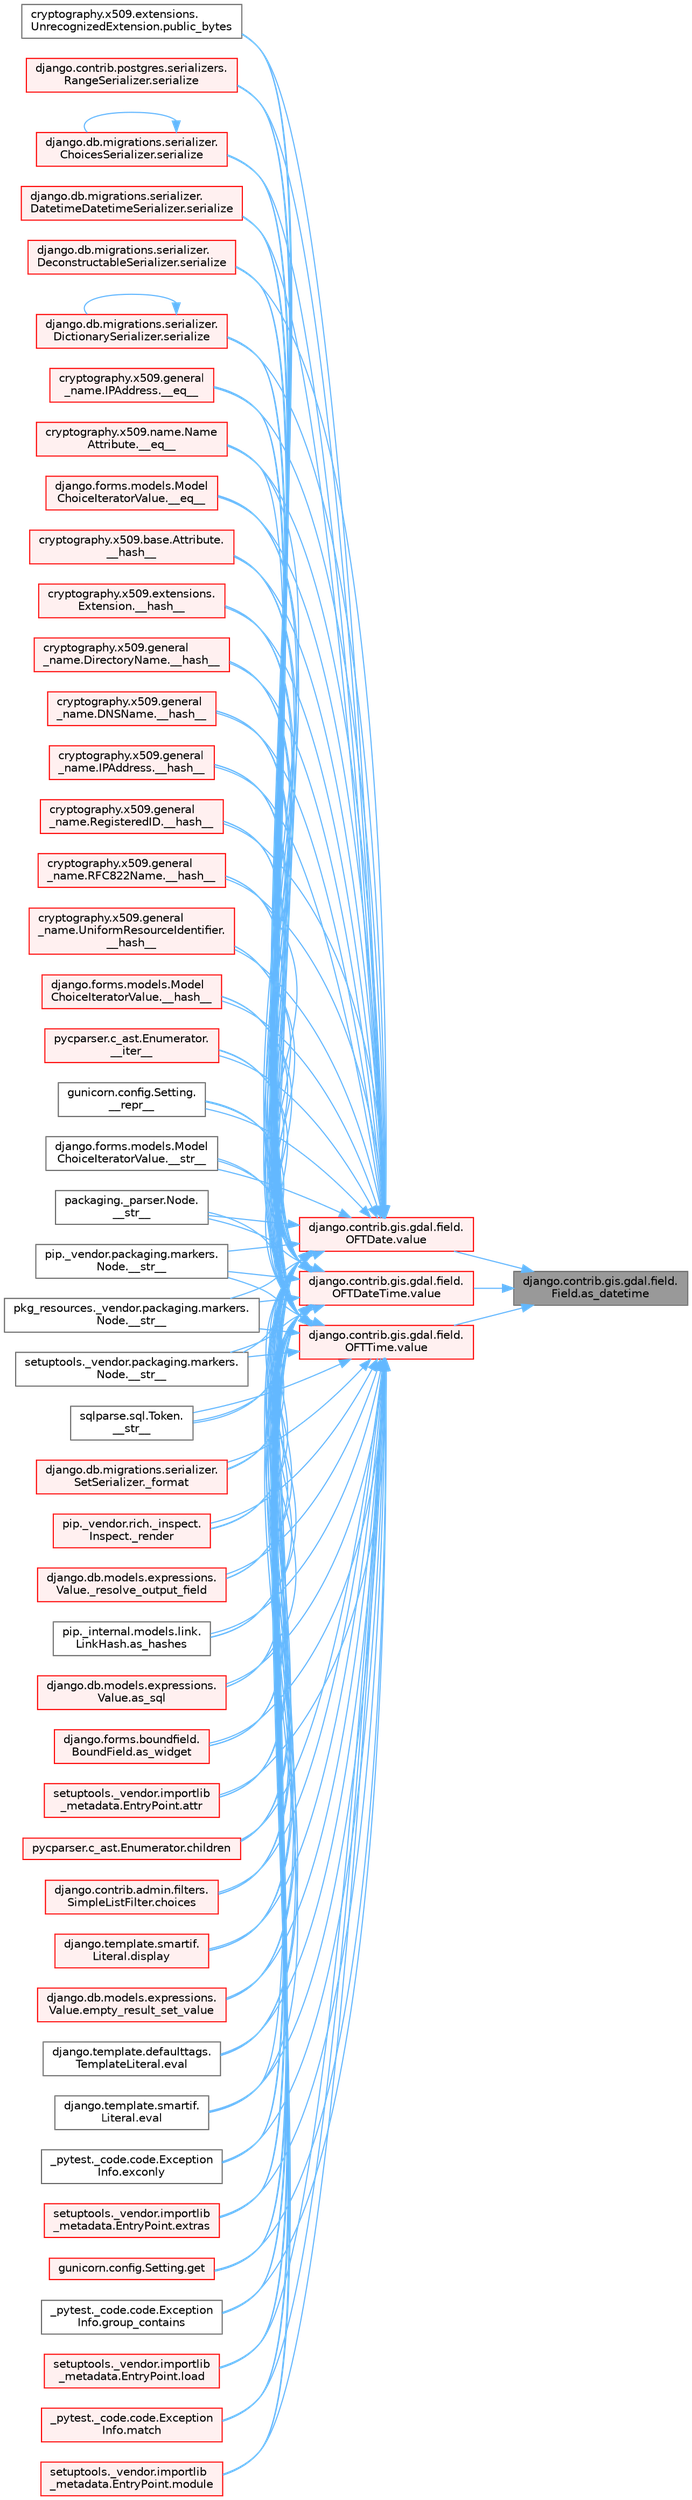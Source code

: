 digraph "django.contrib.gis.gdal.field.Field.as_datetime"
{
 // LATEX_PDF_SIZE
  bgcolor="transparent";
  edge [fontname=Helvetica,fontsize=10,labelfontname=Helvetica,labelfontsize=10];
  node [fontname=Helvetica,fontsize=10,shape=box,height=0.2,width=0.4];
  rankdir="RL";
  Node1 [id="Node000001",label="django.contrib.gis.gdal.field.\lField.as_datetime",height=0.2,width=0.4,color="gray40", fillcolor="grey60", style="filled", fontcolor="black",tooltip=" "];
  Node1 -> Node2 [id="edge1_Node000001_Node000002",dir="back",color="steelblue1",style="solid",tooltip=" "];
  Node2 [id="Node000002",label="django.contrib.gis.gdal.field.\lOFTDate.value",height=0.2,width=0.4,color="red", fillcolor="#FFF0F0", style="filled",URL="$classdjango_1_1contrib_1_1gis_1_1gdal_1_1field_1_1_o_f_t_date.html#a1b70bed1d73b01c2dbbb215c85f318b1",tooltip=" "];
  Node2 -> Node3 [id="edge2_Node000002_Node000003",dir="back",color="steelblue1",style="solid",tooltip=" "];
  Node3 [id="Node000003",label="cryptography.x509.general\l_name.IPAddress.__eq__",height=0.2,width=0.4,color="red", fillcolor="#FFF0F0", style="filled",URL="$classcryptography_1_1x509_1_1general__name_1_1_i_p_address.html#a9f03c0f27b7fab1555e850429408e0c6",tooltip=" "];
  Node2 -> Node12 [id="edge3_Node000002_Node000012",dir="back",color="steelblue1",style="solid",tooltip=" "];
  Node12 [id="Node000012",label="cryptography.x509.name.Name\lAttribute.__eq__",height=0.2,width=0.4,color="red", fillcolor="#FFF0F0", style="filled",URL="$classcryptography_1_1x509_1_1name_1_1_name_attribute.html#a3f7665b71204e40b3ad9e6f6cbd9c76b",tooltip=" "];
  Node2 -> Node13 [id="edge4_Node000002_Node000013",dir="back",color="steelblue1",style="solid",tooltip=" "];
  Node13 [id="Node000013",label="django.forms.models.Model\lChoiceIteratorValue.__eq__",height=0.2,width=0.4,color="red", fillcolor="#FFF0F0", style="filled",URL="$classdjango_1_1forms_1_1models_1_1_model_choice_iterator_value.html#a5e0a7c8283981cabbbd59372a3664ba4",tooltip=" "];
  Node2 -> Node14 [id="edge5_Node000002_Node000014",dir="back",color="steelblue1",style="solid",tooltip=" "];
  Node14 [id="Node000014",label="cryptography.x509.base.Attribute.\l__hash__",height=0.2,width=0.4,color="red", fillcolor="#FFF0F0", style="filled",URL="$classcryptography_1_1x509_1_1base_1_1_attribute.html#ac75831a8a55d19823de67d9bd79fea12",tooltip=" "];
  Node2 -> Node17 [id="edge6_Node000002_Node000017",dir="back",color="steelblue1",style="solid",tooltip=" "];
  Node17 [id="Node000017",label="cryptography.x509.extensions.\lExtension.__hash__",height=0.2,width=0.4,color="red", fillcolor="#FFF0F0", style="filled",URL="$classcryptography_1_1x509_1_1extensions_1_1_extension.html#a7744510faba9373c947790041c25021e",tooltip=" "];
  Node2 -> Node18 [id="edge7_Node000002_Node000018",dir="back",color="steelblue1",style="solid",tooltip=" "];
  Node18 [id="Node000018",label="cryptography.x509.general\l_name.DirectoryName.__hash__",height=0.2,width=0.4,color="red", fillcolor="#FFF0F0", style="filled",URL="$classcryptography_1_1x509_1_1general__name_1_1_directory_name.html#a72d42dff890691a0b51125ae2f26044e",tooltip=" "];
  Node2 -> Node19 [id="edge8_Node000002_Node000019",dir="back",color="steelblue1",style="solid",tooltip=" "];
  Node19 [id="Node000019",label="cryptography.x509.general\l_name.DNSName.__hash__",height=0.2,width=0.4,color="red", fillcolor="#FFF0F0", style="filled",URL="$classcryptography_1_1x509_1_1general__name_1_1_d_n_s_name.html#a460f8dfd06b7596ce04fd2167416fded",tooltip=" "];
  Node2 -> Node20 [id="edge9_Node000002_Node000020",dir="back",color="steelblue1",style="solid",tooltip=" "];
  Node20 [id="Node000020",label="cryptography.x509.general\l_name.IPAddress.__hash__",height=0.2,width=0.4,color="red", fillcolor="#FFF0F0", style="filled",URL="$classcryptography_1_1x509_1_1general__name_1_1_i_p_address.html#ab656cae16308d1b2937a28d05fb6c4d0",tooltip=" "];
  Node2 -> Node21 [id="edge10_Node000002_Node000021",dir="back",color="steelblue1",style="solid",tooltip=" "];
  Node21 [id="Node000021",label="cryptography.x509.general\l_name.RegisteredID.__hash__",height=0.2,width=0.4,color="red", fillcolor="#FFF0F0", style="filled",URL="$classcryptography_1_1x509_1_1general__name_1_1_registered_i_d.html#af8d2046e0999f369244c67c2198733a7",tooltip=" "];
  Node2 -> Node22 [id="edge11_Node000002_Node000022",dir="back",color="steelblue1",style="solid",tooltip=" "];
  Node22 [id="Node000022",label="cryptography.x509.general\l_name.RFC822Name.__hash__",height=0.2,width=0.4,color="red", fillcolor="#FFF0F0", style="filled",URL="$classcryptography_1_1x509_1_1general__name_1_1_r_f_c822_name.html#a81035374ac9fb28683c691986d008647",tooltip=" "];
  Node2 -> Node23 [id="edge12_Node000002_Node000023",dir="back",color="steelblue1",style="solid",tooltip=" "];
  Node23 [id="Node000023",label="cryptography.x509.general\l_name.UniformResourceIdentifier.\l__hash__",height=0.2,width=0.4,color="red", fillcolor="#FFF0F0", style="filled",URL="$classcryptography_1_1x509_1_1general__name_1_1_uniform_resource_identifier.html#ac855ede87ae6fe5259923efe7a93fb86",tooltip=" "];
  Node2 -> Node24 [id="edge13_Node000002_Node000024",dir="back",color="steelblue1",style="solid",tooltip=" "];
  Node24 [id="Node000024",label="django.forms.models.Model\lChoiceIteratorValue.__hash__",height=0.2,width=0.4,color="red", fillcolor="#FFF0F0", style="filled",URL="$classdjango_1_1forms_1_1models_1_1_model_choice_iterator_value.html#a4e38034545989b541d673781515faa87",tooltip=" "];
  Node2 -> Node25 [id="edge14_Node000002_Node000025",dir="back",color="steelblue1",style="solid",tooltip=" "];
  Node25 [id="Node000025",label="pycparser.c_ast.Enumerator.\l__iter__",height=0.2,width=0.4,color="red", fillcolor="#FFF0F0", style="filled",URL="$classpycparser_1_1c__ast_1_1_enumerator.html#a3cf4b212d12eecc5f6dc9519e168e4d6",tooltip=" "];
  Node2 -> Node28 [id="edge15_Node000002_Node000028",dir="back",color="steelblue1",style="solid",tooltip=" "];
  Node28 [id="Node000028",label="gunicorn.config.Setting.\l__repr__",height=0.2,width=0.4,color="grey40", fillcolor="white", style="filled",URL="$classgunicorn_1_1config_1_1_setting.html#aac61cf1b2eeb8df9723694b12567d07b",tooltip=" "];
  Node2 -> Node29 [id="edge16_Node000002_Node000029",dir="back",color="steelblue1",style="solid",tooltip=" "];
  Node29 [id="Node000029",label="django.forms.models.Model\lChoiceIteratorValue.__str__",height=0.2,width=0.4,color="grey40", fillcolor="white", style="filled",URL="$classdjango_1_1forms_1_1models_1_1_model_choice_iterator_value.html#afbc2913ec5456c1b548c158e842675e8",tooltip=" "];
  Node2 -> Node30 [id="edge17_Node000002_Node000030",dir="back",color="steelblue1",style="solid",tooltip=" "];
  Node30 [id="Node000030",label="packaging._parser.Node.\l__str__",height=0.2,width=0.4,color="grey40", fillcolor="white", style="filled",URL="$classpackaging_1_1__parser_1_1_node.html#a9e6bb62d834f746ff13813cd8b633ee9",tooltip=" "];
  Node2 -> Node31 [id="edge18_Node000002_Node000031",dir="back",color="steelblue1",style="solid",tooltip=" "];
  Node31 [id="Node000031",label="pip._vendor.packaging.markers.\lNode.__str__",height=0.2,width=0.4,color="grey40", fillcolor="white", style="filled",URL="$classpip_1_1__vendor_1_1packaging_1_1markers_1_1_node.html#a62e2e518274efa7011d55b0db12e61b6",tooltip=" "];
  Node2 -> Node32 [id="edge19_Node000002_Node000032",dir="back",color="steelblue1",style="solid",tooltip=" "];
  Node32 [id="Node000032",label="pkg_resources._vendor.packaging.markers.\lNode.__str__",height=0.2,width=0.4,color="grey40", fillcolor="white", style="filled",URL="$classpkg__resources_1_1__vendor_1_1packaging_1_1markers_1_1_node.html#a497b7878028993667ba8cac3657c571e",tooltip=" "];
  Node2 -> Node33 [id="edge20_Node000002_Node000033",dir="back",color="steelblue1",style="solid",tooltip=" "];
  Node33 [id="Node000033",label="setuptools._vendor.packaging.markers.\lNode.__str__",height=0.2,width=0.4,color="grey40", fillcolor="white", style="filled",URL="$classsetuptools_1_1__vendor_1_1packaging_1_1markers_1_1_node.html#a61cd93b00c64e6b2b8c4c35028463f98",tooltip=" "];
  Node2 -> Node34 [id="edge21_Node000002_Node000034",dir="back",color="steelblue1",style="solid",tooltip=" "];
  Node34 [id="Node000034",label="sqlparse.sql.Token.\l__str__",height=0.2,width=0.4,color="grey40", fillcolor="white", style="filled",URL="$classsqlparse_1_1sql_1_1_token.html#a256bde9f3e5675c64ead73d8d2d9dede",tooltip=" "];
  Node2 -> Node35 [id="edge22_Node000002_Node000035",dir="back",color="steelblue1",style="solid",tooltip=" "];
  Node35 [id="Node000035",label="django.db.migrations.serializer.\lSetSerializer._format",height=0.2,width=0.4,color="red", fillcolor="#FFF0F0", style="filled",URL="$classdjango_1_1db_1_1migrations_1_1serializer_1_1_set_serializer.html#a1d6076a3f50e13eb091ca873f4e98a04",tooltip=" "];
  Node2 -> Node946 [id="edge23_Node000002_Node000946",dir="back",color="steelblue1",style="solid",tooltip=" "];
  Node946 [id="Node000946",label="pip._vendor.rich._inspect.\lInspect._render",height=0.2,width=0.4,color="red", fillcolor="#FFF0F0", style="filled",URL="$classpip_1_1__vendor_1_1rich_1_1__inspect_1_1_inspect.html#a9bb6dcacc52f9f07c1d4b7f526789003",tooltip=" "];
  Node2 -> Node956 [id="edge24_Node000002_Node000956",dir="back",color="steelblue1",style="solid",tooltip=" "];
  Node956 [id="Node000956",label="django.db.models.expressions.\lValue._resolve_output_field",height=0.2,width=0.4,color="red", fillcolor="#FFF0F0", style="filled",URL="$classdjango_1_1db_1_1models_1_1expressions_1_1_value.html#af1af121c7b76f0e7325f3276049675dd",tooltip=" "];
  Node2 -> Node1202 [id="edge25_Node000002_Node001202",dir="back",color="steelblue1",style="solid",tooltip=" "];
  Node1202 [id="Node001202",label="pip._internal.models.link.\lLinkHash.as_hashes",height=0.2,width=0.4,color="grey40", fillcolor="white", style="filled",URL="$classpip_1_1__internal_1_1models_1_1link_1_1_link_hash.html#a7ad4ea270534955d3a4e031076e8d3c7",tooltip=" "];
  Node2 -> Node961 [id="edge26_Node000002_Node000961",dir="back",color="steelblue1",style="solid",tooltip=" "];
  Node961 [id="Node000961",label="django.db.models.expressions.\lValue.as_sql",height=0.2,width=0.4,color="red", fillcolor="#FFF0F0", style="filled",URL="$classdjango_1_1db_1_1models_1_1expressions_1_1_value.html#a2471e71c0db69e52fdb3016f8e97a111",tooltip=" "];
  Node2 -> Node1923 [id="edge27_Node000002_Node001923",dir="back",color="steelblue1",style="solid",tooltip=" "];
  Node1923 [id="Node001923",label="django.forms.boundfield.\lBoundField.as_widget",height=0.2,width=0.4,color="red", fillcolor="#FFF0F0", style="filled",URL="$classdjango_1_1forms_1_1boundfield_1_1_bound_field.html#af3c626b882960bf15842e46b92148be6",tooltip=" "];
  Node2 -> Node1927 [id="edge28_Node000002_Node001927",dir="back",color="steelblue1",style="solid",tooltip=" "];
  Node1927 [id="Node001927",label="setuptools._vendor.importlib\l_metadata.EntryPoint.attr",height=0.2,width=0.4,color="red", fillcolor="#FFF0F0", style="filled",URL="$classsetuptools_1_1__vendor_1_1importlib__metadata_1_1_entry_point.html#aabd496e73aa6546a504e62648c493978",tooltip=" "];
  Node2 -> Node1932 [id="edge29_Node000002_Node001932",dir="back",color="steelblue1",style="solid",tooltip=" "];
  Node1932 [id="Node001932",label="pycparser.c_ast.Enumerator.children",height=0.2,width=0.4,color="red", fillcolor="#FFF0F0", style="filled",URL="$classpycparser_1_1c__ast_1_1_enumerator.html#a96ee9f70f433cf2b3daf1d163e59d3d6",tooltip=" "];
  Node2 -> Node1933 [id="edge30_Node000002_Node001933",dir="back",color="steelblue1",style="solid",tooltip=" "];
  Node1933 [id="Node001933",label="django.contrib.admin.filters.\lSimpleListFilter.choices",height=0.2,width=0.4,color="red", fillcolor="#FFF0F0", style="filled",URL="$classdjango_1_1contrib_1_1admin_1_1filters_1_1_simple_list_filter.html#a78c6d86dc920875f1170f747e043f50d",tooltip=" "];
  Node2 -> Node1985 [id="edge31_Node000002_Node001985",dir="back",color="steelblue1",style="solid",tooltip=" "];
  Node1985 [id="Node001985",label="django.template.smartif.\lLiteral.display",height=0.2,width=0.4,color="red", fillcolor="#FFF0F0", style="filled",URL="$classdjango_1_1template_1_1smartif_1_1_literal.html#a77e2e9e9b26d200150b8e3ac7f4766dd",tooltip=" "];
  Node2 -> Node2050 [id="edge32_Node000002_Node002050",dir="back",color="steelblue1",style="solid",tooltip=" "];
  Node2050 [id="Node002050",label="django.db.models.expressions.\lValue.empty_result_set_value",height=0.2,width=0.4,color="red", fillcolor="#FFF0F0", style="filled",URL="$classdjango_1_1db_1_1models_1_1expressions_1_1_value.html#a414da85ff28e3c167fc7d00e1f0c41b4",tooltip=" "];
  Node2 -> Node2051 [id="edge33_Node000002_Node002051",dir="back",color="steelblue1",style="solid",tooltip=" "];
  Node2051 [id="Node002051",label="django.template.defaulttags.\lTemplateLiteral.eval",height=0.2,width=0.4,color="grey40", fillcolor="white", style="filled",URL="$classdjango_1_1template_1_1defaulttags_1_1_template_literal.html#a5e2931d2cb642386e0c9200913888582",tooltip=" "];
  Node2 -> Node2052 [id="edge34_Node000002_Node002052",dir="back",color="steelblue1",style="solid",tooltip=" "];
  Node2052 [id="Node002052",label="django.template.smartif.\lLiteral.eval",height=0.2,width=0.4,color="grey40", fillcolor="white", style="filled",URL="$classdjango_1_1template_1_1smartif_1_1_literal.html#a38c7531149db84b909dbdc281a510fdc",tooltip=" "];
  Node2 -> Node2053 [id="edge35_Node000002_Node002053",dir="back",color="steelblue1",style="solid",tooltip=" "];
  Node2053 [id="Node002053",label="_pytest._code.code.Exception\lInfo.exconly",height=0.2,width=0.4,color="grey40", fillcolor="white", style="filled",URL="$class__pytest_1_1__code_1_1code_1_1_exception_info.html#af914645a1bd6a60df65413f81be404d2",tooltip=" "];
  Node2 -> Node2054 [id="edge36_Node000002_Node002054",dir="back",color="steelblue1",style="solid",tooltip=" "];
  Node2054 [id="Node002054",label="setuptools._vendor.importlib\l_metadata.EntryPoint.extras",height=0.2,width=0.4,color="red", fillcolor="#FFF0F0", style="filled",URL="$classsetuptools_1_1__vendor_1_1importlib__metadata_1_1_entry_point.html#a959028f40566e604120f75d1172b7553",tooltip=" "];
  Node2 -> Node2340 [id="edge37_Node000002_Node002340",dir="back",color="steelblue1",style="solid",tooltip=" "];
  Node2340 [id="Node002340",label="gunicorn.config.Setting.get",height=0.2,width=0.4,color="red", fillcolor="#FFF0F0", style="filled",URL="$classgunicorn_1_1config_1_1_setting.html#a073fc5db1c568f183f22d137009d059f",tooltip=" "];
  Node2 -> Node2341 [id="edge38_Node000002_Node002341",dir="back",color="steelblue1",style="solid",tooltip=" "];
  Node2341 [id="Node002341",label="_pytest._code.code.Exception\lInfo.group_contains",height=0.2,width=0.4,color="grey40", fillcolor="white", style="filled",URL="$class__pytest_1_1__code_1_1code_1_1_exception_info.html#a22d76c2c80c349a23d80b678ade457a3",tooltip=" "];
  Node2 -> Node2342 [id="edge39_Node000002_Node002342",dir="back",color="steelblue1",style="solid",tooltip=" "];
  Node2342 [id="Node002342",label="setuptools._vendor.importlib\l_metadata.EntryPoint.load",height=0.2,width=0.4,color="red", fillcolor="#FFF0F0", style="filled",URL="$classsetuptools_1_1__vendor_1_1importlib__metadata_1_1_entry_point.html#a609a1ac87285ab214a4473c3e0c9037d",tooltip=" "];
  Node2 -> Node2343 [id="edge40_Node000002_Node002343",dir="back",color="steelblue1",style="solid",tooltip=" "];
  Node2343 [id="Node002343",label="_pytest._code.code.Exception\lInfo.match",height=0.2,width=0.4,color="red", fillcolor="#FFF0F0", style="filled",URL="$class__pytest_1_1__code_1_1code_1_1_exception_info.html#add2b41099a93570ca05b03a5c61af0c1",tooltip=" "];
  Node2 -> Node2379 [id="edge41_Node000002_Node002379",dir="back",color="steelblue1",style="solid",tooltip=" "];
  Node2379 [id="Node002379",label="setuptools._vendor.importlib\l_metadata.EntryPoint.module",height=0.2,width=0.4,color="red", fillcolor="#FFF0F0", style="filled",URL="$classsetuptools_1_1__vendor_1_1importlib__metadata_1_1_entry_point.html#ab0cf8662ae1b114f079d464a9bdbb70f",tooltip=" "];
  Node2 -> Node2393 [id="edge42_Node000002_Node002393",dir="back",color="steelblue1",style="solid",tooltip=" "];
  Node2393 [id="Node002393",label="cryptography.x509.extensions.\lUnrecognizedExtension.public_bytes",height=0.2,width=0.4,color="grey40", fillcolor="white", style="filled",URL="$classcryptography_1_1x509_1_1extensions_1_1_unrecognized_extension.html#aed00f9b850ea51e85b6075d6a1794cdc",tooltip=" "];
  Node2 -> Node2394 [id="edge43_Node000002_Node002394",dir="back",color="steelblue1",style="solid",tooltip=" "];
  Node2394 [id="Node002394",label="django.contrib.postgres.serializers.\lRangeSerializer.serialize",height=0.2,width=0.4,color="red", fillcolor="#FFF0F0", style="filled",URL="$classdjango_1_1contrib_1_1postgres_1_1serializers_1_1_range_serializer.html#afad32d7bbc5e5989a1a049e0ac0b6750",tooltip=" "];
  Node2 -> Node2396 [id="edge44_Node000002_Node002396",dir="back",color="steelblue1",style="solid",tooltip=" "];
  Node2396 [id="Node002396",label="django.db.migrations.serializer.\lChoicesSerializer.serialize",height=0.2,width=0.4,color="red", fillcolor="#FFF0F0", style="filled",URL="$classdjango_1_1db_1_1migrations_1_1serializer_1_1_choices_serializer.html#a2efb6c5c75efbaf01db1bf7eef4fc307",tooltip=" "];
  Node2396 -> Node2396 [id="edge45_Node002396_Node002396",dir="back",color="steelblue1",style="solid",tooltip=" "];
  Node2 -> Node2397 [id="edge46_Node000002_Node002397",dir="back",color="steelblue1",style="solid",tooltip=" "];
  Node2397 [id="Node002397",label="django.db.migrations.serializer.\lDatetimeDatetimeSerializer.serialize",height=0.2,width=0.4,color="red", fillcolor="#FFF0F0", style="filled",URL="$classdjango_1_1db_1_1migrations_1_1serializer_1_1_datetime_datetime_serializer.html#ad9cfe436f7daad93c7d56ce09f69db5b",tooltip=" "];
  Node2 -> Node2398 [id="edge47_Node000002_Node002398",dir="back",color="steelblue1",style="solid",tooltip=" "];
  Node2398 [id="Node002398",label="django.db.migrations.serializer.\lDeconstructableSerializer.serialize",height=0.2,width=0.4,color="red", fillcolor="#FFF0F0", style="filled",URL="$classdjango_1_1db_1_1migrations_1_1serializer_1_1_deconstructable_serializer.html#adea6ca795b2052e80619530dfb5706dd",tooltip=" "];
  Node2 -> Node2402 [id="edge48_Node000002_Node002402",dir="back",color="steelblue1",style="solid",tooltip=" "];
  Node2402 [id="Node002402",label="django.db.migrations.serializer.\lDictionarySerializer.serialize",height=0.2,width=0.4,color="red", fillcolor="#FFF0F0", style="filled",URL="$classdjango_1_1db_1_1migrations_1_1serializer_1_1_dictionary_serializer.html#a6efaf347fe3e41be93025eb8ea0a2441",tooltip=" "];
  Node2402 -> Node2402 [id="edge49_Node002402_Node002402",dir="back",color="steelblue1",style="solid",tooltip=" "];
  Node1 -> Node3180 [id="edge50_Node000001_Node003180",dir="back",color="steelblue1",style="solid",tooltip=" "];
  Node3180 [id="Node003180",label="django.contrib.gis.gdal.field.\lOFTDateTime.value",height=0.2,width=0.4,color="red", fillcolor="#FFF0F0", style="filled",URL="$classdjango_1_1contrib_1_1gis_1_1gdal_1_1field_1_1_o_f_t_date_time.html#a90dc99581d0efab92ef193eaea54300e",tooltip=" "];
  Node3180 -> Node3 [id="edge51_Node003180_Node000003",dir="back",color="steelblue1",style="solid",tooltip=" "];
  Node3180 -> Node12 [id="edge52_Node003180_Node000012",dir="back",color="steelblue1",style="solid",tooltip=" "];
  Node3180 -> Node13 [id="edge53_Node003180_Node000013",dir="back",color="steelblue1",style="solid",tooltip=" "];
  Node3180 -> Node14 [id="edge54_Node003180_Node000014",dir="back",color="steelblue1",style="solid",tooltip=" "];
  Node3180 -> Node17 [id="edge55_Node003180_Node000017",dir="back",color="steelblue1",style="solid",tooltip=" "];
  Node3180 -> Node18 [id="edge56_Node003180_Node000018",dir="back",color="steelblue1",style="solid",tooltip=" "];
  Node3180 -> Node19 [id="edge57_Node003180_Node000019",dir="back",color="steelblue1",style="solid",tooltip=" "];
  Node3180 -> Node20 [id="edge58_Node003180_Node000020",dir="back",color="steelblue1",style="solid",tooltip=" "];
  Node3180 -> Node21 [id="edge59_Node003180_Node000021",dir="back",color="steelblue1",style="solid",tooltip=" "];
  Node3180 -> Node22 [id="edge60_Node003180_Node000022",dir="back",color="steelblue1",style="solid",tooltip=" "];
  Node3180 -> Node23 [id="edge61_Node003180_Node000023",dir="back",color="steelblue1",style="solid",tooltip=" "];
  Node3180 -> Node24 [id="edge62_Node003180_Node000024",dir="back",color="steelblue1",style="solid",tooltip=" "];
  Node3180 -> Node25 [id="edge63_Node003180_Node000025",dir="back",color="steelblue1",style="solid",tooltip=" "];
  Node3180 -> Node28 [id="edge64_Node003180_Node000028",dir="back",color="steelblue1",style="solid",tooltip=" "];
  Node3180 -> Node29 [id="edge65_Node003180_Node000029",dir="back",color="steelblue1",style="solid",tooltip=" "];
  Node3180 -> Node30 [id="edge66_Node003180_Node000030",dir="back",color="steelblue1",style="solid",tooltip=" "];
  Node3180 -> Node31 [id="edge67_Node003180_Node000031",dir="back",color="steelblue1",style="solid",tooltip=" "];
  Node3180 -> Node32 [id="edge68_Node003180_Node000032",dir="back",color="steelblue1",style="solid",tooltip=" "];
  Node3180 -> Node33 [id="edge69_Node003180_Node000033",dir="back",color="steelblue1",style="solid",tooltip=" "];
  Node3180 -> Node34 [id="edge70_Node003180_Node000034",dir="back",color="steelblue1",style="solid",tooltip=" "];
  Node3180 -> Node35 [id="edge71_Node003180_Node000035",dir="back",color="steelblue1",style="solid",tooltip=" "];
  Node3180 -> Node946 [id="edge72_Node003180_Node000946",dir="back",color="steelblue1",style="solid",tooltip=" "];
  Node3180 -> Node956 [id="edge73_Node003180_Node000956",dir="back",color="steelblue1",style="solid",tooltip=" "];
  Node3180 -> Node1202 [id="edge74_Node003180_Node001202",dir="back",color="steelblue1",style="solid",tooltip=" "];
  Node3180 -> Node961 [id="edge75_Node003180_Node000961",dir="back",color="steelblue1",style="solid",tooltip=" "];
  Node3180 -> Node1923 [id="edge76_Node003180_Node001923",dir="back",color="steelblue1",style="solid",tooltip=" "];
  Node3180 -> Node1927 [id="edge77_Node003180_Node001927",dir="back",color="steelblue1",style="solid",tooltip=" "];
  Node3180 -> Node1932 [id="edge78_Node003180_Node001932",dir="back",color="steelblue1",style="solid",tooltip=" "];
  Node3180 -> Node1933 [id="edge79_Node003180_Node001933",dir="back",color="steelblue1",style="solid",tooltip=" "];
  Node3180 -> Node1985 [id="edge80_Node003180_Node001985",dir="back",color="steelblue1",style="solid",tooltip=" "];
  Node3180 -> Node2050 [id="edge81_Node003180_Node002050",dir="back",color="steelblue1",style="solid",tooltip=" "];
  Node3180 -> Node2051 [id="edge82_Node003180_Node002051",dir="back",color="steelblue1",style="solid",tooltip=" "];
  Node3180 -> Node2052 [id="edge83_Node003180_Node002052",dir="back",color="steelblue1",style="solid",tooltip=" "];
  Node3180 -> Node2053 [id="edge84_Node003180_Node002053",dir="back",color="steelblue1",style="solid",tooltip=" "];
  Node3180 -> Node2054 [id="edge85_Node003180_Node002054",dir="back",color="steelblue1",style="solid",tooltip=" "];
  Node3180 -> Node2340 [id="edge86_Node003180_Node002340",dir="back",color="steelblue1",style="solid",tooltip=" "];
  Node3180 -> Node2341 [id="edge87_Node003180_Node002341",dir="back",color="steelblue1",style="solid",tooltip=" "];
  Node3180 -> Node2342 [id="edge88_Node003180_Node002342",dir="back",color="steelblue1",style="solid",tooltip=" "];
  Node3180 -> Node2343 [id="edge89_Node003180_Node002343",dir="back",color="steelblue1",style="solid",tooltip=" "];
  Node3180 -> Node2379 [id="edge90_Node003180_Node002379",dir="back",color="steelblue1",style="solid",tooltip=" "];
  Node3180 -> Node2393 [id="edge91_Node003180_Node002393",dir="back",color="steelblue1",style="solid",tooltip=" "];
  Node3180 -> Node2394 [id="edge92_Node003180_Node002394",dir="back",color="steelblue1",style="solid",tooltip=" "];
  Node3180 -> Node2396 [id="edge93_Node003180_Node002396",dir="back",color="steelblue1",style="solid",tooltip=" "];
  Node3180 -> Node2397 [id="edge94_Node003180_Node002397",dir="back",color="steelblue1",style="solid",tooltip=" "];
  Node3180 -> Node2398 [id="edge95_Node003180_Node002398",dir="back",color="steelblue1",style="solid",tooltip=" "];
  Node3180 -> Node2402 [id="edge96_Node003180_Node002402",dir="back",color="steelblue1",style="solid",tooltip=" "];
  Node1 -> Node3181 [id="edge97_Node000001_Node003181",dir="back",color="steelblue1",style="solid",tooltip=" "];
  Node3181 [id="Node003181",label="django.contrib.gis.gdal.field.\lOFTTime.value",height=0.2,width=0.4,color="red", fillcolor="#FFF0F0", style="filled",URL="$classdjango_1_1contrib_1_1gis_1_1gdal_1_1field_1_1_o_f_t_time.html#a5409d5a314e03fe5dec94170182a1942",tooltip=" "];
  Node3181 -> Node3 [id="edge98_Node003181_Node000003",dir="back",color="steelblue1",style="solid",tooltip=" "];
  Node3181 -> Node12 [id="edge99_Node003181_Node000012",dir="back",color="steelblue1",style="solid",tooltip=" "];
  Node3181 -> Node13 [id="edge100_Node003181_Node000013",dir="back",color="steelblue1",style="solid",tooltip=" "];
  Node3181 -> Node14 [id="edge101_Node003181_Node000014",dir="back",color="steelblue1",style="solid",tooltip=" "];
  Node3181 -> Node17 [id="edge102_Node003181_Node000017",dir="back",color="steelblue1",style="solid",tooltip=" "];
  Node3181 -> Node18 [id="edge103_Node003181_Node000018",dir="back",color="steelblue1",style="solid",tooltip=" "];
  Node3181 -> Node19 [id="edge104_Node003181_Node000019",dir="back",color="steelblue1",style="solid",tooltip=" "];
  Node3181 -> Node20 [id="edge105_Node003181_Node000020",dir="back",color="steelblue1",style="solid",tooltip=" "];
  Node3181 -> Node21 [id="edge106_Node003181_Node000021",dir="back",color="steelblue1",style="solid",tooltip=" "];
  Node3181 -> Node22 [id="edge107_Node003181_Node000022",dir="back",color="steelblue1",style="solid",tooltip=" "];
  Node3181 -> Node23 [id="edge108_Node003181_Node000023",dir="back",color="steelblue1",style="solid",tooltip=" "];
  Node3181 -> Node24 [id="edge109_Node003181_Node000024",dir="back",color="steelblue1",style="solid",tooltip=" "];
  Node3181 -> Node25 [id="edge110_Node003181_Node000025",dir="back",color="steelblue1",style="solid",tooltip=" "];
  Node3181 -> Node28 [id="edge111_Node003181_Node000028",dir="back",color="steelblue1",style="solid",tooltip=" "];
  Node3181 -> Node29 [id="edge112_Node003181_Node000029",dir="back",color="steelblue1",style="solid",tooltip=" "];
  Node3181 -> Node30 [id="edge113_Node003181_Node000030",dir="back",color="steelblue1",style="solid",tooltip=" "];
  Node3181 -> Node31 [id="edge114_Node003181_Node000031",dir="back",color="steelblue1",style="solid",tooltip=" "];
  Node3181 -> Node32 [id="edge115_Node003181_Node000032",dir="back",color="steelblue1",style="solid",tooltip=" "];
  Node3181 -> Node33 [id="edge116_Node003181_Node000033",dir="back",color="steelblue1",style="solid",tooltip=" "];
  Node3181 -> Node34 [id="edge117_Node003181_Node000034",dir="back",color="steelblue1",style="solid",tooltip=" "];
  Node3181 -> Node35 [id="edge118_Node003181_Node000035",dir="back",color="steelblue1",style="solid",tooltip=" "];
  Node3181 -> Node946 [id="edge119_Node003181_Node000946",dir="back",color="steelblue1",style="solid",tooltip=" "];
  Node3181 -> Node956 [id="edge120_Node003181_Node000956",dir="back",color="steelblue1",style="solid",tooltip=" "];
  Node3181 -> Node1202 [id="edge121_Node003181_Node001202",dir="back",color="steelblue1",style="solid",tooltip=" "];
  Node3181 -> Node961 [id="edge122_Node003181_Node000961",dir="back",color="steelblue1",style="solid",tooltip=" "];
  Node3181 -> Node1923 [id="edge123_Node003181_Node001923",dir="back",color="steelblue1",style="solid",tooltip=" "];
  Node3181 -> Node1927 [id="edge124_Node003181_Node001927",dir="back",color="steelblue1",style="solid",tooltip=" "];
  Node3181 -> Node1932 [id="edge125_Node003181_Node001932",dir="back",color="steelblue1",style="solid",tooltip=" "];
  Node3181 -> Node1933 [id="edge126_Node003181_Node001933",dir="back",color="steelblue1",style="solid",tooltip=" "];
  Node3181 -> Node1985 [id="edge127_Node003181_Node001985",dir="back",color="steelblue1",style="solid",tooltip=" "];
  Node3181 -> Node2050 [id="edge128_Node003181_Node002050",dir="back",color="steelblue1",style="solid",tooltip=" "];
  Node3181 -> Node2051 [id="edge129_Node003181_Node002051",dir="back",color="steelblue1",style="solid",tooltip=" "];
  Node3181 -> Node2052 [id="edge130_Node003181_Node002052",dir="back",color="steelblue1",style="solid",tooltip=" "];
  Node3181 -> Node2053 [id="edge131_Node003181_Node002053",dir="back",color="steelblue1",style="solid",tooltip=" "];
  Node3181 -> Node2054 [id="edge132_Node003181_Node002054",dir="back",color="steelblue1",style="solid",tooltip=" "];
  Node3181 -> Node2340 [id="edge133_Node003181_Node002340",dir="back",color="steelblue1",style="solid",tooltip=" "];
  Node3181 -> Node2341 [id="edge134_Node003181_Node002341",dir="back",color="steelblue1",style="solid",tooltip=" "];
  Node3181 -> Node2342 [id="edge135_Node003181_Node002342",dir="back",color="steelblue1",style="solid",tooltip=" "];
  Node3181 -> Node2343 [id="edge136_Node003181_Node002343",dir="back",color="steelblue1",style="solid",tooltip=" "];
  Node3181 -> Node2379 [id="edge137_Node003181_Node002379",dir="back",color="steelblue1",style="solid",tooltip=" "];
  Node3181 -> Node2393 [id="edge138_Node003181_Node002393",dir="back",color="steelblue1",style="solid",tooltip=" "];
  Node3181 -> Node2394 [id="edge139_Node003181_Node002394",dir="back",color="steelblue1",style="solid",tooltip=" "];
  Node3181 -> Node2396 [id="edge140_Node003181_Node002396",dir="back",color="steelblue1",style="solid",tooltip=" "];
  Node3181 -> Node2397 [id="edge141_Node003181_Node002397",dir="back",color="steelblue1",style="solid",tooltip=" "];
  Node3181 -> Node2398 [id="edge142_Node003181_Node002398",dir="back",color="steelblue1",style="solid",tooltip=" "];
  Node3181 -> Node2402 [id="edge143_Node003181_Node002402",dir="back",color="steelblue1",style="solid",tooltip=" "];
}
